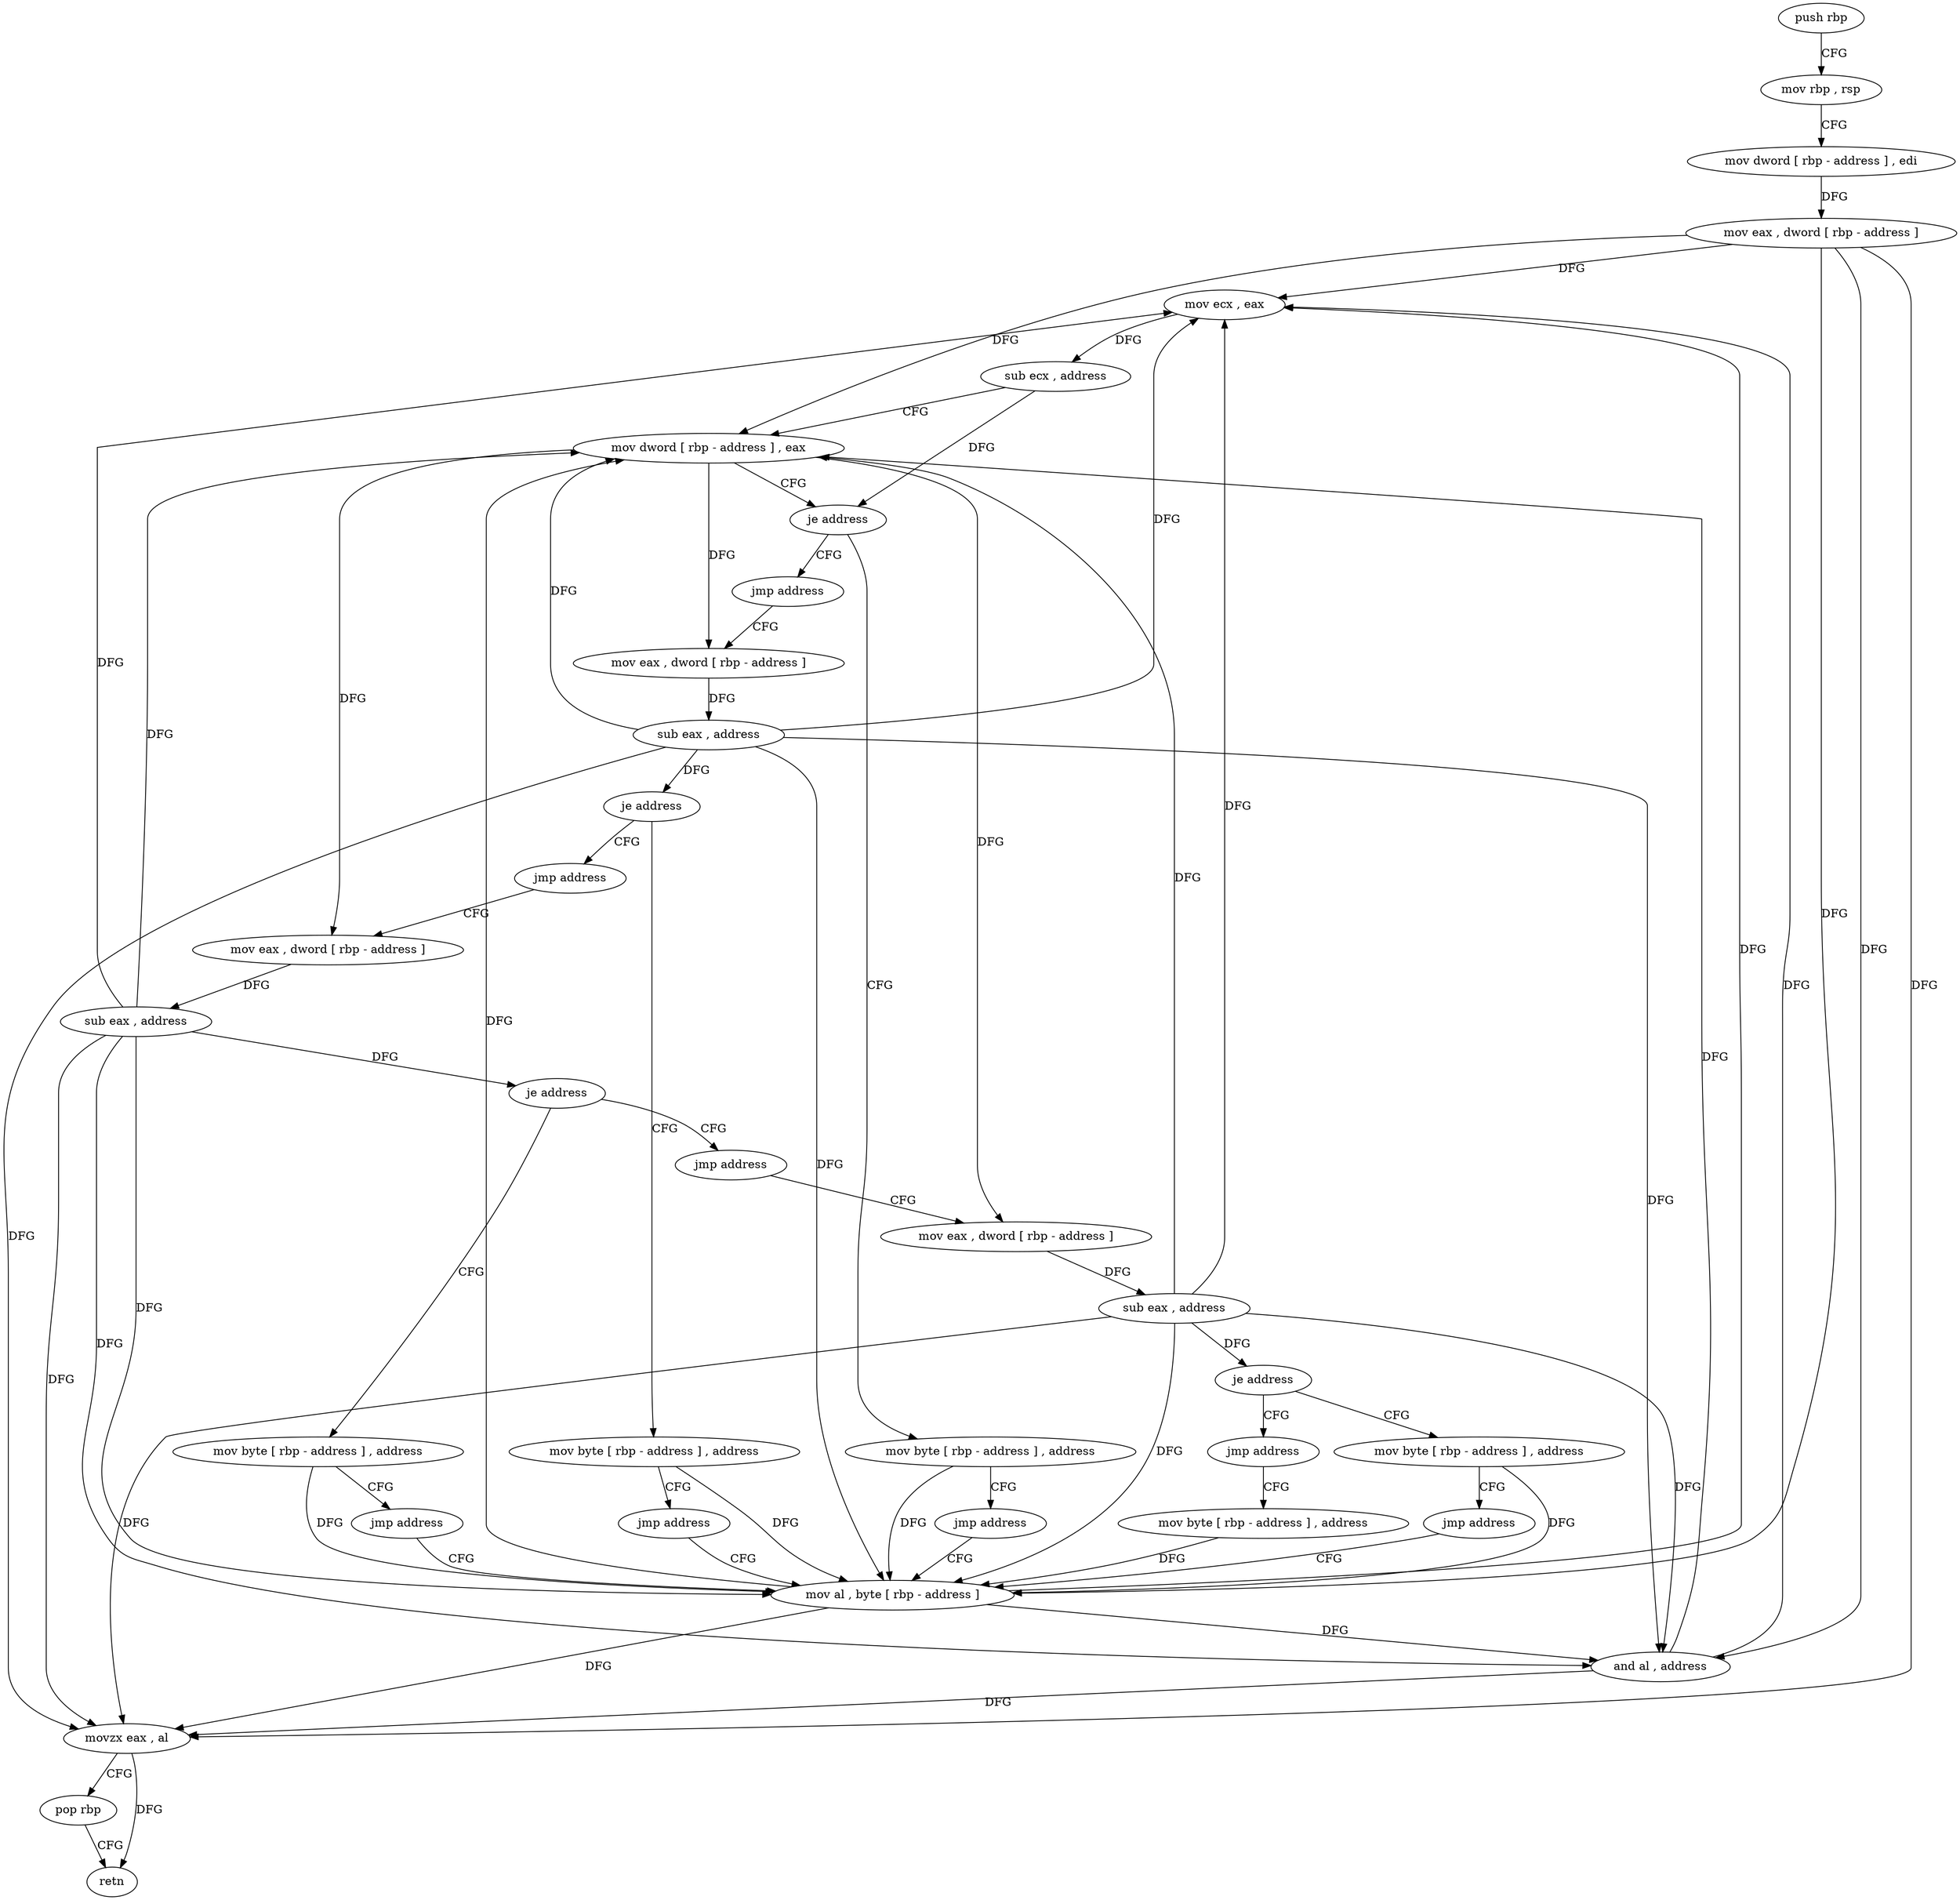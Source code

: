 digraph "func" {
"193808" [label = "push rbp" ]
"193809" [label = "mov rbp , rsp" ]
"193812" [label = "mov dword [ rbp - address ] , edi" ]
"193815" [label = "mov eax , dword [ rbp - address ]" ]
"193818" [label = "mov ecx , eax" ]
"193820" [label = "sub ecx , address" ]
"193823" [label = "mov dword [ rbp - address ] , eax" ]
"193826" [label = "je address" ]
"193888" [label = "mov byte [ rbp - address ] , address" ]
"193832" [label = "jmp address" ]
"193892" [label = "jmp address" ]
"193928" [label = "mov al , byte [ rbp - address ]" ]
"193837" [label = "mov eax , dword [ rbp - address ]" ]
"193931" [label = "and al , address" ]
"193933" [label = "movzx eax , al" ]
"193936" [label = "pop rbp" ]
"193937" [label = "retn" ]
"193840" [label = "sub eax , address" ]
"193843" [label = "je address" ]
"193897" [label = "mov byte [ rbp - address ] , address" ]
"193849" [label = "jmp address" ]
"193901" [label = "jmp address" ]
"193854" [label = "mov eax , dword [ rbp - address ]" ]
"193857" [label = "sub eax , address" ]
"193860" [label = "je address" ]
"193906" [label = "mov byte [ rbp - address ] , address" ]
"193866" [label = "jmp address" ]
"193910" [label = "jmp address" ]
"193871" [label = "mov eax , dword [ rbp - address ]" ]
"193874" [label = "sub eax , address" ]
"193877" [label = "je address" ]
"193915" [label = "mov byte [ rbp - address ] , address" ]
"193883" [label = "jmp address" ]
"193919" [label = "jmp address" ]
"193924" [label = "mov byte [ rbp - address ] , address" ]
"193808" -> "193809" [ label = "CFG" ]
"193809" -> "193812" [ label = "CFG" ]
"193812" -> "193815" [ label = "DFG" ]
"193815" -> "193818" [ label = "DFG" ]
"193815" -> "193823" [ label = "DFG" ]
"193815" -> "193928" [ label = "DFG" ]
"193815" -> "193931" [ label = "DFG" ]
"193815" -> "193933" [ label = "DFG" ]
"193818" -> "193820" [ label = "DFG" ]
"193820" -> "193823" [ label = "CFG" ]
"193820" -> "193826" [ label = "DFG" ]
"193823" -> "193826" [ label = "CFG" ]
"193823" -> "193837" [ label = "DFG" ]
"193823" -> "193854" [ label = "DFG" ]
"193823" -> "193871" [ label = "DFG" ]
"193826" -> "193888" [ label = "CFG" ]
"193826" -> "193832" [ label = "CFG" ]
"193888" -> "193892" [ label = "CFG" ]
"193888" -> "193928" [ label = "DFG" ]
"193832" -> "193837" [ label = "CFG" ]
"193892" -> "193928" [ label = "CFG" ]
"193928" -> "193931" [ label = "DFG" ]
"193928" -> "193818" [ label = "DFG" ]
"193928" -> "193823" [ label = "DFG" ]
"193928" -> "193933" [ label = "DFG" ]
"193837" -> "193840" [ label = "DFG" ]
"193931" -> "193933" [ label = "DFG" ]
"193931" -> "193818" [ label = "DFG" ]
"193931" -> "193823" [ label = "DFG" ]
"193933" -> "193936" [ label = "CFG" ]
"193933" -> "193937" [ label = "DFG" ]
"193936" -> "193937" [ label = "CFG" ]
"193840" -> "193843" [ label = "DFG" ]
"193840" -> "193818" [ label = "DFG" ]
"193840" -> "193823" [ label = "DFG" ]
"193840" -> "193931" [ label = "DFG" ]
"193840" -> "193933" [ label = "DFG" ]
"193840" -> "193928" [ label = "DFG" ]
"193843" -> "193897" [ label = "CFG" ]
"193843" -> "193849" [ label = "CFG" ]
"193897" -> "193901" [ label = "CFG" ]
"193897" -> "193928" [ label = "DFG" ]
"193849" -> "193854" [ label = "CFG" ]
"193901" -> "193928" [ label = "CFG" ]
"193854" -> "193857" [ label = "DFG" ]
"193857" -> "193860" [ label = "DFG" ]
"193857" -> "193818" [ label = "DFG" ]
"193857" -> "193823" [ label = "DFG" ]
"193857" -> "193931" [ label = "DFG" ]
"193857" -> "193933" [ label = "DFG" ]
"193857" -> "193928" [ label = "DFG" ]
"193860" -> "193906" [ label = "CFG" ]
"193860" -> "193866" [ label = "CFG" ]
"193906" -> "193910" [ label = "CFG" ]
"193906" -> "193928" [ label = "DFG" ]
"193866" -> "193871" [ label = "CFG" ]
"193910" -> "193928" [ label = "CFG" ]
"193871" -> "193874" [ label = "DFG" ]
"193874" -> "193877" [ label = "DFG" ]
"193874" -> "193818" [ label = "DFG" ]
"193874" -> "193823" [ label = "DFG" ]
"193874" -> "193931" [ label = "DFG" ]
"193874" -> "193933" [ label = "DFG" ]
"193874" -> "193928" [ label = "DFG" ]
"193877" -> "193915" [ label = "CFG" ]
"193877" -> "193883" [ label = "CFG" ]
"193915" -> "193919" [ label = "CFG" ]
"193915" -> "193928" [ label = "DFG" ]
"193883" -> "193924" [ label = "CFG" ]
"193919" -> "193928" [ label = "CFG" ]
"193924" -> "193928" [ label = "DFG" ]
}
